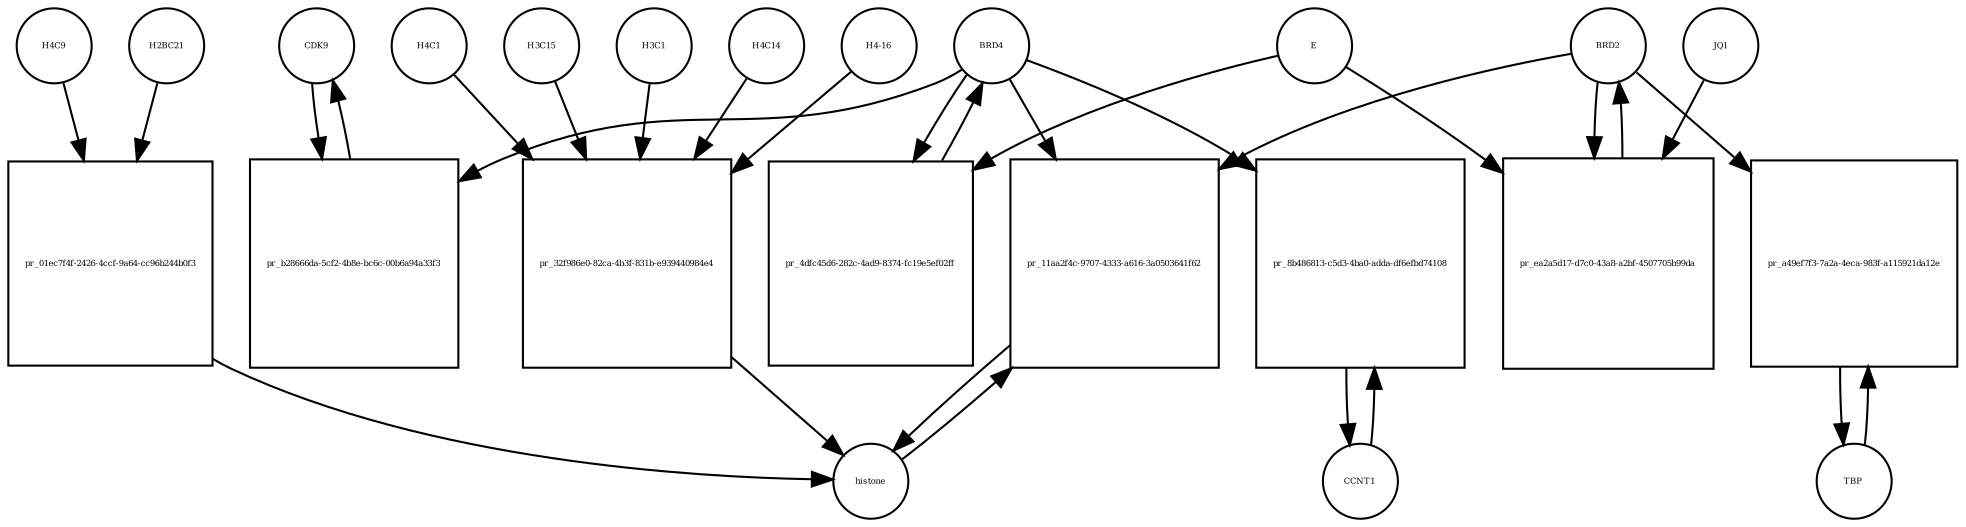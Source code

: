 strict digraph  {
CDK9 [annotation="", bipartite=0, cls=macromolecule, fontsize=4, label=CDK9, shape=circle];
"pr_b28666da-5cf2-4b8e-bc6c-00b6a94a33f3" [annotation="", bipartite=1, cls=process, fontsize=4, label="pr_b28666da-5cf2-4b8e-bc6c-00b6a94a33f3", shape=square];
BRD4 [annotation="", bipartite=0, cls=macromolecule, fontsize=4, label=BRD4, shape=circle];
CCNT1 [annotation="", bipartite=0, cls=macromolecule, fontsize=4, label=CCNT1, shape=circle];
"pr_8b486813-c5d3-4ba0-adda-df6efbd74108" [annotation="", bipartite=1, cls=process, fontsize=4, label="pr_8b486813-c5d3-4ba0-adda-df6efbd74108", shape=square];
histone [annotation="", bipartite=0, cls=complex, fontsize=4, label=histone, shape=circle];
"pr_11aa2f4c-9707-4333-a616-3a0503641f62" [annotation="", bipartite=1, cls=process, fontsize=4, label="pr_11aa2f4c-9707-4333-a616-3a0503641f62", shape=square];
BRD2 [annotation="", bipartite=0, cls=macromolecule, fontsize=4, label=BRD2, shape=circle];
"pr_4dfc45d6-282c-4ad9-8374-fc19e5ef02ff" [annotation="", bipartite=1, cls=process, fontsize=4, label="pr_4dfc45d6-282c-4ad9-8374-fc19e5ef02ff", shape=square];
E [annotation=urn_miriam_ncbiprotein_BCD58755, bipartite=0, cls=macromolecule, fontsize=4, label=E, shape=circle];
H4C14 [annotation="", bipartite=0, cls=macromolecule, fontsize=4, label=H4C14, shape=circle];
"pr_32f986e0-82ca-4b3f-831b-e939440984e4" [annotation="", bipartite=1, cls=process, fontsize=4, label="pr_32f986e0-82ca-4b3f-831b-e939440984e4", shape=square];
"H4-16" [annotation="", bipartite=0, cls=macromolecule, fontsize=4, label="H4-16", shape=circle];
H4C1 [annotation="", bipartite=0, cls=macromolecule, fontsize=4, label=H4C1, shape=circle];
H3C15 [annotation="", bipartite=0, cls=macromolecule, fontsize=4, label=H3C15, shape=circle];
H3C1 [annotation="", bipartite=0, cls=macromolecule, fontsize=4, label=H3C1, shape=circle];
"pr_ea2a5d17-d7c0-43a8-a2bf-4507705b99da" [annotation="", bipartite=1, cls=process, fontsize=4, label="pr_ea2a5d17-d7c0-43a8-a2bf-4507705b99da", shape=square];
JQ1 [annotation="", bipartite=0, cls=macromolecule, fontsize=4, label=JQ1, shape=circle];
TBP [annotation="", bipartite=0, cls=macromolecule, fontsize=4, label=TBP, shape=circle];
"pr_a49ef7f3-7a2a-4eca-983f-a115921da12e" [annotation="", bipartite=1, cls=process, fontsize=4, label="pr_a49ef7f3-7a2a-4eca-983f-a115921da12e", shape=square];
H4C9 [annotation="", bipartite=0, cls=macromolecule, fontsize=4, label=H4C9, shape=circle];
"pr_01ec7f4f-2426-4ccf-9a64-cc96b244b0f3" [annotation="", bipartite=1, cls=process, fontsize=4, label="pr_01ec7f4f-2426-4ccf-9a64-cc96b244b0f3", shape=square];
H2BC21 [annotation="", bipartite=0, cls=macromolecule, fontsize=4, label=H2BC21, shape=circle];
CDK9 -> "pr_b28666da-5cf2-4b8e-bc6c-00b6a94a33f3"  [annotation="", interaction_type=consumption];
"pr_b28666da-5cf2-4b8e-bc6c-00b6a94a33f3" -> CDK9  [annotation="", interaction_type=production];
BRD4 -> "pr_b28666da-5cf2-4b8e-bc6c-00b6a94a33f3"  [annotation=urn_miriam_taxonomy_10090, interaction_type=catalysis];
BRD4 -> "pr_8b486813-c5d3-4ba0-adda-df6efbd74108"  [annotation="", interaction_type=catalysis];
BRD4 -> "pr_11aa2f4c-9707-4333-a616-3a0503641f62"  [annotation="urn_miriam_doi_10.1038%2Fnsmb.3228.|urn_miriam_doi_10.1016%2Fj.molcel.2008.01.018", interaction_type=catalysis];
BRD4 -> "pr_4dfc45d6-282c-4ad9-8374-fc19e5ef02ff"  [annotation="", interaction_type=consumption];
CCNT1 -> "pr_8b486813-c5d3-4ba0-adda-df6efbd74108"  [annotation="", interaction_type=consumption];
"pr_8b486813-c5d3-4ba0-adda-df6efbd74108" -> CCNT1  [annotation="", interaction_type=production];
histone -> "pr_11aa2f4c-9707-4333-a616-3a0503641f62"  [annotation="", interaction_type=consumption];
"pr_11aa2f4c-9707-4333-a616-3a0503641f62" -> histone  [annotation="", interaction_type=production];
BRD2 -> "pr_11aa2f4c-9707-4333-a616-3a0503641f62"  [annotation="urn_miriam_doi_10.1038%2Fnsmb.3228.|urn_miriam_doi_10.1016%2Fj.molcel.2008.01.018", interaction_type=catalysis];
BRD2 -> "pr_ea2a5d17-d7c0-43a8-a2bf-4507705b99da"  [annotation="", interaction_type=consumption];
BRD2 -> "pr_a49ef7f3-7a2a-4eca-983f-a115921da12e"  [annotation="urn_miriam_doi_10.1007%2Fs11010-006-9223-6", interaction_type=catalysis];
"pr_4dfc45d6-282c-4ad9-8374-fc19e5ef02ff" -> BRD4  [annotation="", interaction_type=production];
E -> "pr_4dfc45d6-282c-4ad9-8374-fc19e5ef02ff"  [annotation="urn_miriam_doi_10.1038%2Fs41586-020-2286-9", interaction_type=inhibition];
E -> "pr_ea2a5d17-d7c0-43a8-a2bf-4507705b99da"  [annotation="urn_miriam_doi_10.1038%2Fs41586-020-2286-9|urn_miriam_doi_10.1080%2F15592294.2018.1469891", interaction_type=inhibition];
H4C14 -> "pr_32f986e0-82ca-4b3f-831b-e939440984e4"  [annotation="", interaction_type=consumption];
"pr_32f986e0-82ca-4b3f-831b-e939440984e4" -> histone  [annotation="", interaction_type=production];
"H4-16" -> "pr_32f986e0-82ca-4b3f-831b-e939440984e4"  [annotation="", interaction_type=consumption];
H4C1 -> "pr_32f986e0-82ca-4b3f-831b-e939440984e4"  [annotation="", interaction_type=consumption];
H3C15 -> "pr_32f986e0-82ca-4b3f-831b-e939440984e4"  [annotation="", interaction_type=consumption];
H3C1 -> "pr_32f986e0-82ca-4b3f-831b-e939440984e4"  [annotation="", interaction_type=consumption];
"pr_ea2a5d17-d7c0-43a8-a2bf-4507705b99da" -> BRD2  [annotation="", interaction_type=production];
JQ1 -> "pr_ea2a5d17-d7c0-43a8-a2bf-4507705b99da"  [annotation="urn_miriam_doi_10.1038%2Fs41586-020-2286-9|urn_miriam_doi_10.1080%2F15592294.2018.1469891", interaction_type=inhibition];
TBP -> "pr_a49ef7f3-7a2a-4eca-983f-a115921da12e"  [annotation="", interaction_type=consumption];
"pr_a49ef7f3-7a2a-4eca-983f-a115921da12e" -> TBP  [annotation="", interaction_type=production];
H4C9 -> "pr_01ec7f4f-2426-4ccf-9a64-cc96b244b0f3"  [annotation="", interaction_type=consumption];
"pr_01ec7f4f-2426-4ccf-9a64-cc96b244b0f3" -> histone  [annotation="", interaction_type=production];
H2BC21 -> "pr_01ec7f4f-2426-4ccf-9a64-cc96b244b0f3"  [annotation="", interaction_type=consumption];
}
